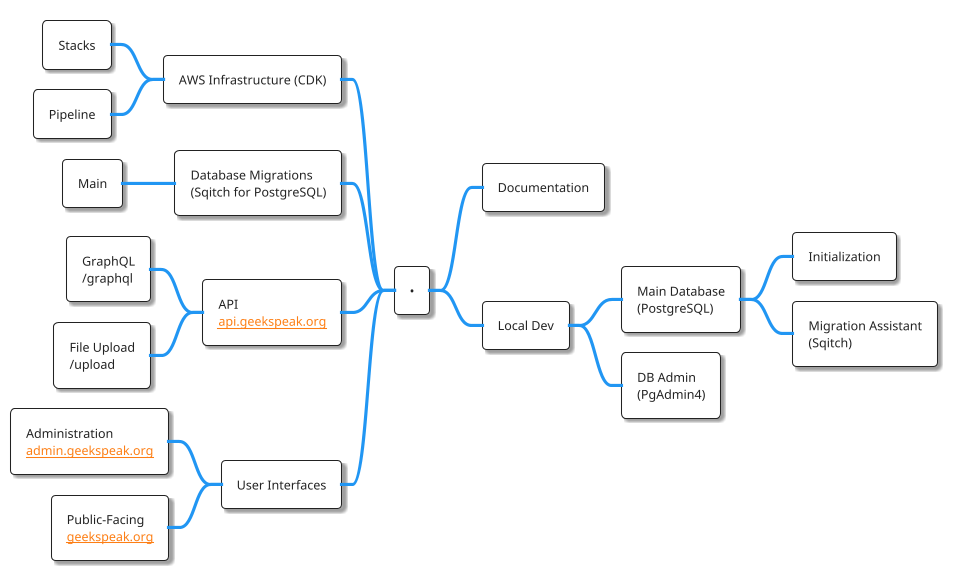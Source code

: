 @startmindmap Monorepo Organization
!theme materia

+ •
++ Documentation
++ Local Dev
+++ Main Database\n(PostgreSQL)
++++ Initialization
++++ Migration Assistant\n(Sqitch)
+++ DB Admin\n(PgAdmin4)
-- AWS Infrastructure (CDK)
--- Stacks
--- Pipeline
-- Database Migrations\n(Sqitch for PostgreSQL)
--- Main
-- API\n[[https://api.geekspeak.org/ api.geekspeak.org]]
--- GraphQL\n/graphql
--- File Upload\n/upload
-- User Interfaces
--- Administration\n[[https://admin.geekspeak.org/ admin.geekspeak.org]]
--- Public-Facing\n[[https://geekspeak.org/ geekspeak.org]]

@endmindmap
